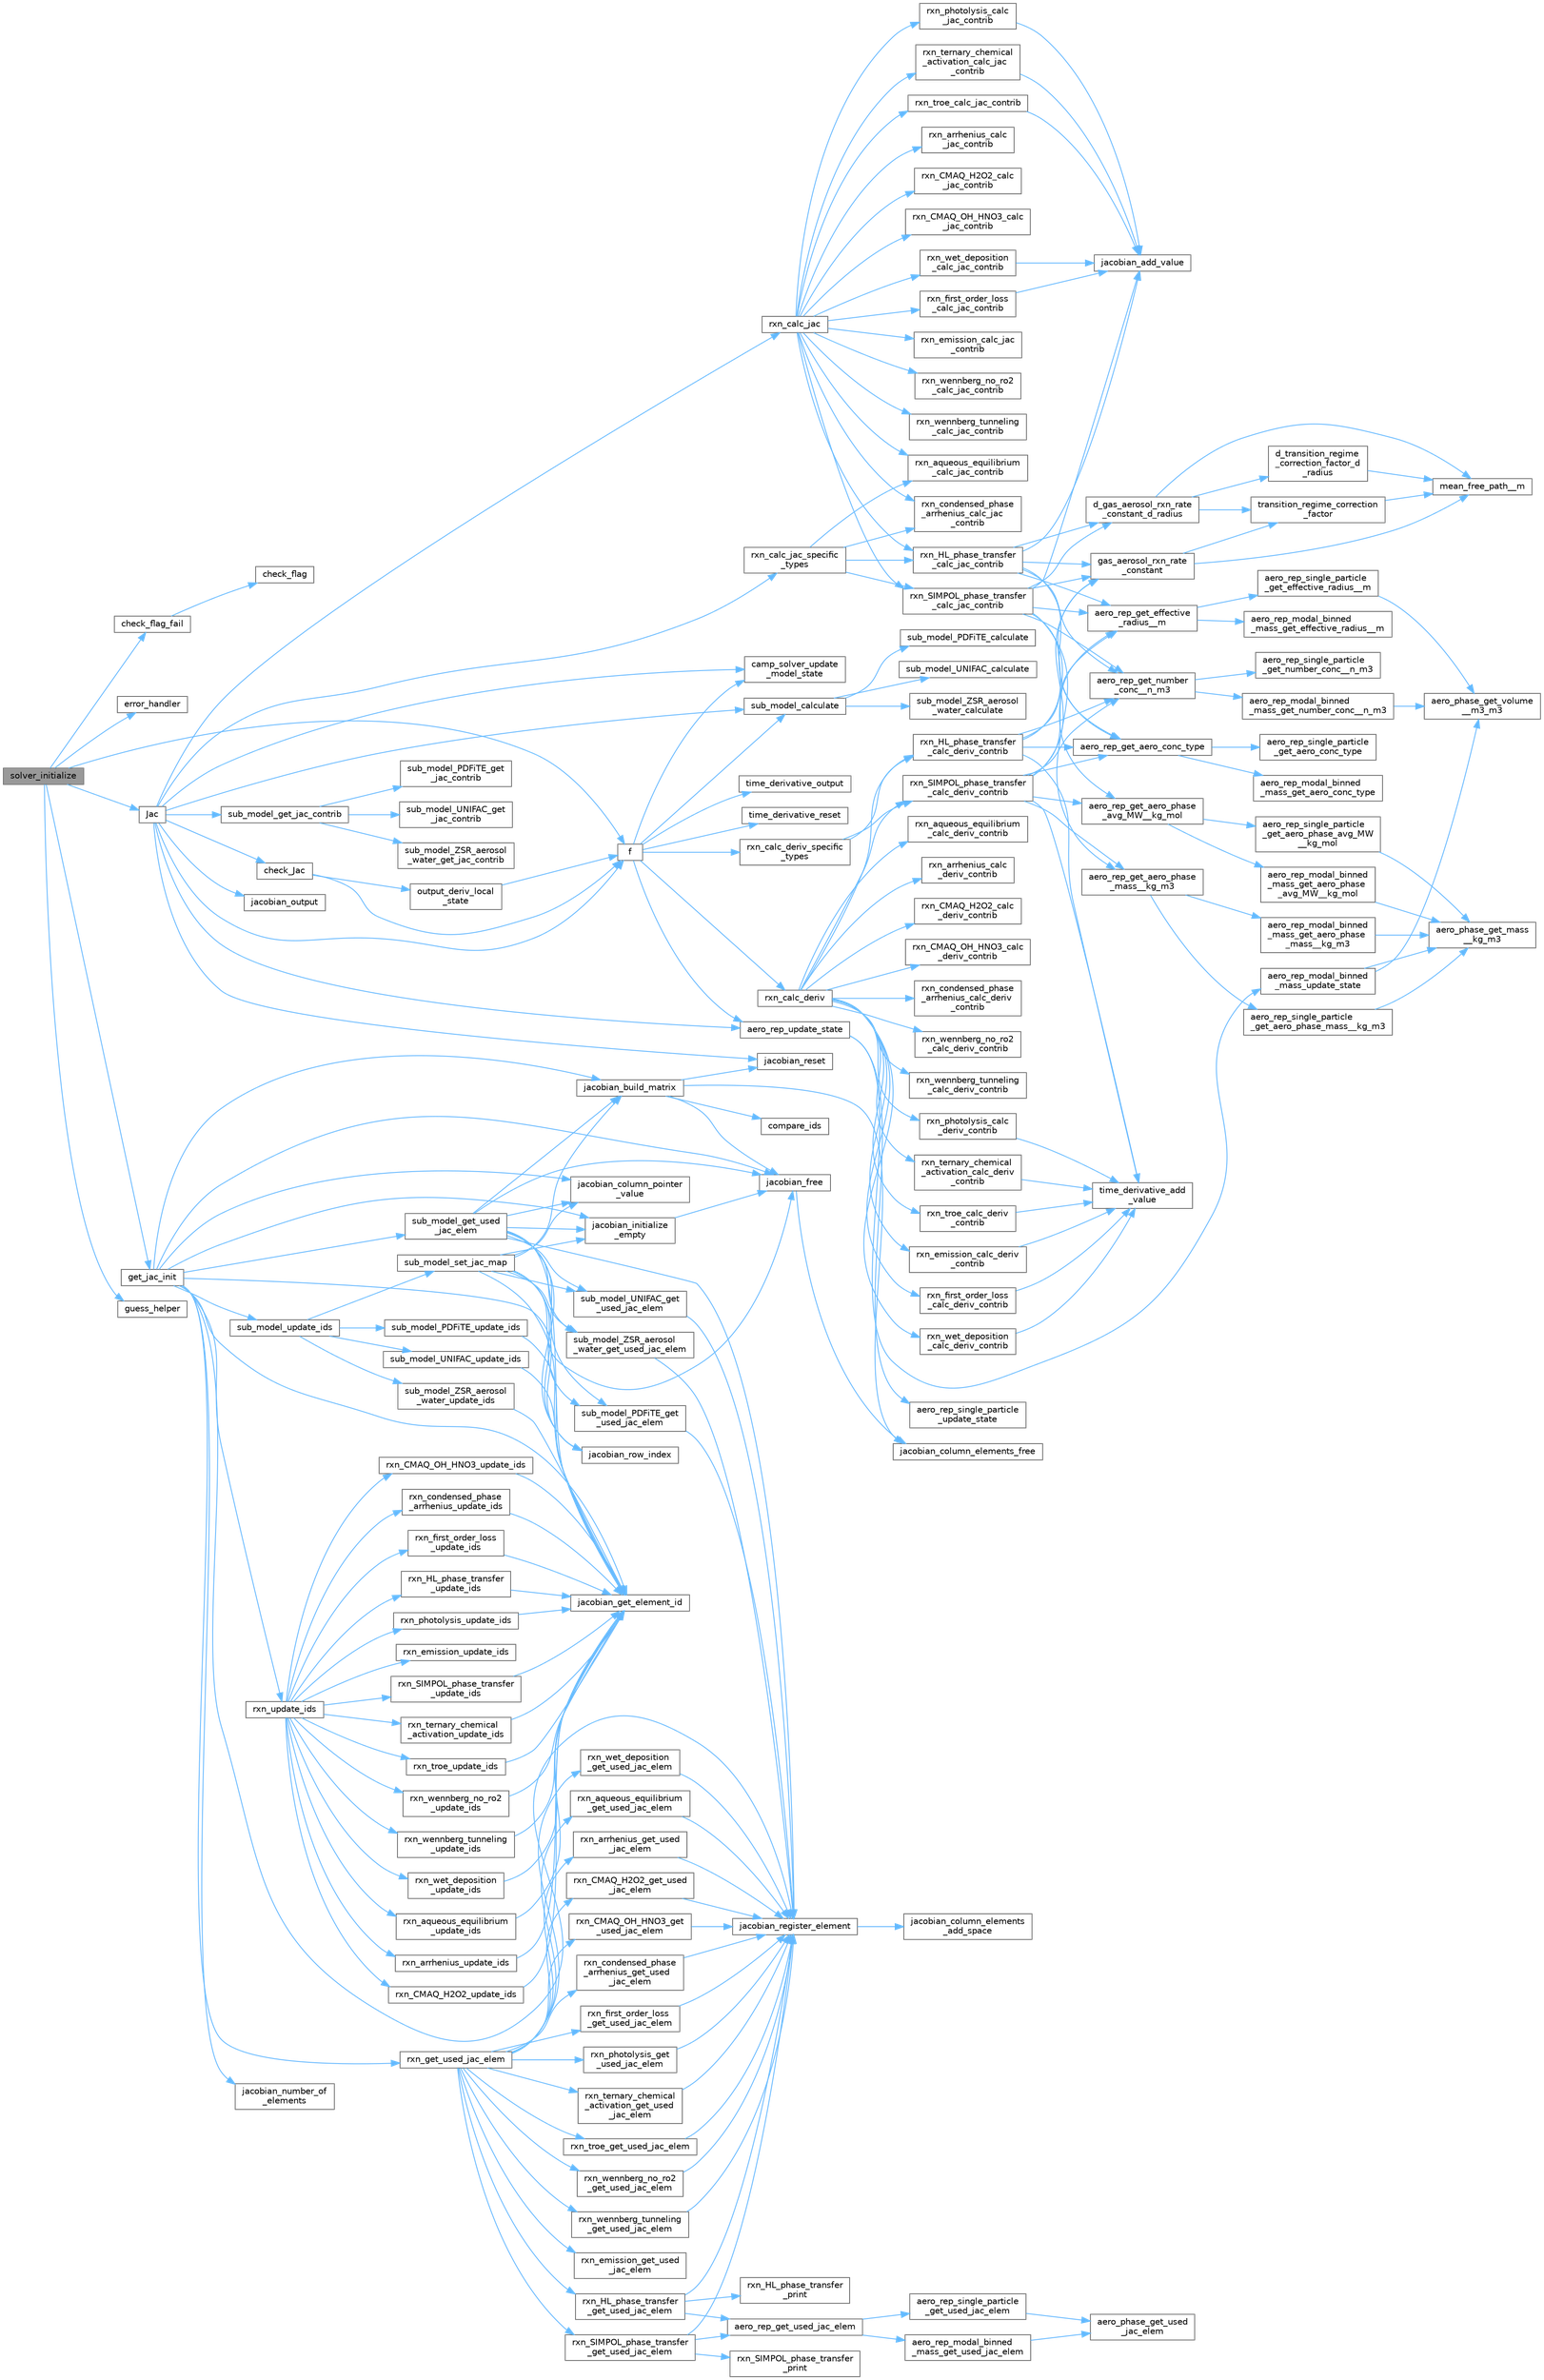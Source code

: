 digraph "solver_initialize"
{
 // LATEX_PDF_SIZE
  bgcolor="transparent";
  edge [fontname=Helvetica,fontsize=10,labelfontname=Helvetica,labelfontsize=10];
  node [fontname=Helvetica,fontsize=10,shape=box,height=0.2,width=0.4];
  rankdir="LR";
  Node1 [label="solver_initialize",height=0.2,width=0.4,color="gray40", fillcolor="grey60", style="filled", fontcolor="black",tooltip="Solver initialization."];
  Node1 -> Node2 [color="steelblue1",style="solid"];
  Node2 [label="check_flag_fail",height=0.2,width=0.4,color="grey40", fillcolor="white", style="filled",URL="$camp__solver_8c.html#a736da263e758eddff5578b8685edc459",tooltip="Check the return value of a SUNDIALS function and exit on failure."];
  Node2 -> Node3 [color="steelblue1",style="solid"];
  Node3 [label="check_flag",height=0.2,width=0.4,color="grey40", fillcolor="white", style="filled",URL="$camp__solver_8c.html#a08519bb4526ffd3db7f49b33ba7600aa",tooltip="Check the return value of a SUNDIALS function."];
  Node1 -> Node4 [color="steelblue1",style="solid"];
  Node4 [label="error_handler",height=0.2,width=0.4,color="grey40", fillcolor="white", style="filled",URL="$camp__solver_8c.html#ac1241091f152db7fd2aa734994c48b24",tooltip="Custom error handling function."];
  Node1 -> Node5 [color="steelblue1",style="solid"];
  Node5 [label="f",height=0.2,width=0.4,color="grey40", fillcolor="white", style="filled",URL="$camp__solver_8c.html#ac55302bc18db0d68d78f543aad6a16c4",tooltip="Compute the time derivative f(t,y)"];
  Node5 -> Node6 [color="steelblue1",style="solid"];
  Node6 [label="aero_rep_update_state",height=0.2,width=0.4,color="grey40", fillcolor="white", style="filled",URL="$aero__rep__solver_8c.html#a42041b486fc391bc9abeee5d1ad666b2",tooltip="Update the aerosol representations for a new state."];
  Node6 -> Node7 [color="steelblue1",style="solid"];
  Node7 [label="aero_rep_modal_binned\l_mass_update_state",height=0.2,width=0.4,color="grey40", fillcolor="white", style="filled",URL="$aero__rep__modal__binned__mass_8c.html#a567e448c1ea25085add6257c6b8930c6",tooltip="Update aerosol representation data for a new state."];
  Node7 -> Node8 [color="steelblue1",style="solid"];
  Node8 [label="aero_phase_get_mass\l__kg_m3",height=0.2,width=0.4,color="grey40", fillcolor="white", style="filled",URL="$aero__phase__solver_8c.html#a965e0b9fc79db694be201edd05377dd1",tooltip="Get the mass and average MW in an aerosol phase."];
  Node7 -> Node9 [color="steelblue1",style="solid"];
  Node9 [label="aero_phase_get_volume\l__m3_m3",height=0.2,width=0.4,color="grey40", fillcolor="white", style="filled",URL="$aero__phase__solver_8c.html#a6e493e863924f29d6bd06598fa657f08",tooltip="Get the volume of an aerosol phase."];
  Node6 -> Node10 [color="steelblue1",style="solid"];
  Node10 [label="aero_rep_single_particle\l_update_state",height=0.2,width=0.4,color="grey40", fillcolor="white", style="filled",URL="$aero__rep__single__particle_8c.html#afc5e4c6a81bf52bf0c8ee88037a4954d",tooltip="Update aerosol representation data for a new state."];
  Node5 -> Node11 [color="steelblue1",style="solid"];
  Node11 [label="camp_solver_update\l_model_state",height=0.2,width=0.4,color="grey40", fillcolor="white", style="filled",URL="$camp__solver_8c.html#a21373e1f8bad206f6437deeea571f51c",tooltip="Update the model state from the current solver state."];
  Node5 -> Node12 [color="steelblue1",style="solid"];
  Node12 [label="rxn_calc_deriv",height=0.2,width=0.4,color="grey40", fillcolor="white", style="filled",URL="$rxn__solver_8c.html#af014568140c63dfab9ea1c92b056e3b8",tooltip="Calculate the time derivative ."];
  Node12 -> Node13 [color="steelblue1",style="solid"];
  Node13 [label="rxn_aqueous_equilibrium\l_calc_deriv_contrib",height=0.2,width=0.4,color="grey40", fillcolor="white", style="filled",URL="$rxns_8h.html#a8e696264a0e9f8f72c2cb00b5605cbeb",tooltip=" "];
  Node12 -> Node14 [color="steelblue1",style="solid"];
  Node14 [label="rxn_arrhenius_calc\l_deriv_contrib",height=0.2,width=0.4,color="grey40", fillcolor="white", style="filled",URL="$rxns_8h.html#a760b30a313fd1608941b8ac584a128df",tooltip=" "];
  Node12 -> Node15 [color="steelblue1",style="solid"];
  Node15 [label="rxn_CMAQ_H2O2_calc\l_deriv_contrib",height=0.2,width=0.4,color="grey40", fillcolor="white", style="filled",URL="$rxns_8h.html#a3eb8ba0e04dfdffa6171688dd493d171",tooltip=" "];
  Node12 -> Node16 [color="steelblue1",style="solid"];
  Node16 [label="rxn_CMAQ_OH_HNO3_calc\l_deriv_contrib",height=0.2,width=0.4,color="grey40", fillcolor="white", style="filled",URL="$rxns_8h.html#a2a4e9aea8e3d4a8779ec943d9ccaaad8",tooltip=" "];
  Node12 -> Node17 [color="steelblue1",style="solid"];
  Node17 [label="rxn_condensed_phase\l_arrhenius_calc_deriv\l_contrib",height=0.2,width=0.4,color="grey40", fillcolor="white", style="filled",URL="$rxns_8h.html#a838b8326dbcfa12692ecf289685897a2",tooltip=" "];
  Node12 -> Node18 [color="steelblue1",style="solid"];
  Node18 [label="rxn_emission_calc_deriv\l_contrib",height=0.2,width=0.4,color="grey40", fillcolor="white", style="filled",URL="$rxn__emission_8c.html#a0fc4250b628dae19ab3c2081a283e2b8",tooltip="Calculate contributions to the time derivative  from this reaction."];
  Node18 -> Node19 [color="steelblue1",style="solid"];
  Node19 [label="time_derivative_add\l_value",height=0.2,width=0.4,color="grey40", fillcolor="white", style="filled",URL="$time__derivative_8c.html#af4c9ab5040b544a8ec4b63a1c75922e2",tooltip="Add a contribution to the time derivative."];
  Node12 -> Node20 [color="steelblue1",style="solid"];
  Node20 [label="rxn_first_order_loss\l_calc_deriv_contrib",height=0.2,width=0.4,color="grey40", fillcolor="white", style="filled",URL="$rxn__first__order__loss_8c.html#ac1d2c5d3bf68d6adcdc4183ba340175d",tooltip="Calculate contributions to the time derivative  from this reaction."];
  Node20 -> Node19 [color="steelblue1",style="solid"];
  Node12 -> Node21 [color="steelblue1",style="solid"];
  Node21 [label="rxn_HL_phase_transfer\l_calc_deriv_contrib",height=0.2,width=0.4,color="grey40", fillcolor="white", style="filled",URL="$rxn___h_l__phase__transfer_8c.html#aa82a07e921e3d22fda1d52073b16219d",tooltip="Calculate contributions to the time derivative  from this reaction."];
  Node21 -> Node22 [color="steelblue1",style="solid"];
  Node22 [label="aero_rep_get_aero_conc_type",height=0.2,width=0.4,color="grey40", fillcolor="white", style="filled",URL="$aero__rep__solver_8c.html#a00aee7bec2d9284a74c0eb26d346dc81",tooltip="Check whether aerosol concentrations are per-particle or total for each phase."];
  Node22 -> Node23 [color="steelblue1",style="solid"];
  Node23 [label="aero_rep_modal_binned\l_mass_get_aero_conc_type",height=0.2,width=0.4,color="grey40", fillcolor="white", style="filled",URL="$aero__rep__modal__binned__mass_8c.html#a5806fae1fe7d70369bfb7a0d9c54d12f",tooltip="Get the type of aerosol concentration used."];
  Node22 -> Node24 [color="steelblue1",style="solid"];
  Node24 [label="aero_rep_single_particle\l_get_aero_conc_type",height=0.2,width=0.4,color="grey40", fillcolor="white", style="filled",URL="$aero__rep__single__particle_8c.html#a59114de73dd305d5825a8547155b8946",tooltip="Get the type of aerosol concentration used."];
  Node21 -> Node25 [color="steelblue1",style="solid"];
  Node25 [label="aero_rep_get_effective\l_radius__m",height=0.2,width=0.4,color="grey40", fillcolor="white", style="filled",URL="$aero__rep__solver_8c.html#aab8fc9de2c9bfe5d012e80322a5b653b",tooltip="Get the effective particle radius,  (m)"];
  Node25 -> Node26 [color="steelblue1",style="solid"];
  Node26 [label="aero_rep_modal_binned\l_mass_get_effective_radius__m",height=0.2,width=0.4,color="grey40", fillcolor="white", style="filled",URL="$aero__rep__modal__binned__mass_8c.html#a8d5bf734337581d90c2280ab858ccf96",tooltip="Get the effective particle radius  (m)"];
  Node25 -> Node27 [color="steelblue1",style="solid"];
  Node27 [label="aero_rep_single_particle\l_get_effective_radius__m",height=0.2,width=0.4,color="grey40", fillcolor="white", style="filled",URL="$aero__rep__single__particle_8c.html#a48b11d345d89071d34e67b5063b1b891",tooltip="Get the effective particle radius  (m)"];
  Node27 -> Node9 [color="steelblue1",style="solid"];
  Node21 -> Node28 [color="steelblue1",style="solid"];
  Node28 [label="aero_rep_get_number\l_conc__n_m3",height=0.2,width=0.4,color="grey40", fillcolor="white", style="filled",URL="$aero__rep__solver_8c.html#aa56870eb4fe20532461b1634d7688210",tooltip="Get the particle number concentration  ( )"];
  Node28 -> Node29 [color="steelblue1",style="solid"];
  Node29 [label="aero_rep_modal_binned\l_mass_get_number_conc__n_m3",height=0.2,width=0.4,color="grey40", fillcolor="white", style="filled",URL="$aero__rep__modal__binned__mass_8c.html#a2e585253c19aa48dec8c55b963999e9d",tooltip="Get the particle number concentration  ( )"];
  Node29 -> Node9 [color="steelblue1",style="solid"];
  Node28 -> Node30 [color="steelblue1",style="solid"];
  Node30 [label="aero_rep_single_particle\l_get_number_conc__n_m3",height=0.2,width=0.4,color="grey40", fillcolor="white", style="filled",URL="$aero__rep__single__particle_8c.html#afa7d35b774d0ab4d7cad7fb30d75e897",tooltip="Get the particle number concentration  ( )"];
  Node21 -> Node31 [color="steelblue1",style="solid"];
  Node31 [label="gas_aerosol_rxn_rate\l_constant",height=0.2,width=0.4,color="grey40", fillcolor="white", style="filled",URL="$util_8h.html#ada92558814324f22e19743fbf25ceb0f",tooltip=" "];
  Node31 -> Node32 [color="steelblue1",style="solid"];
  Node32 [label="mean_free_path__m",height=0.2,width=0.4,color="grey40", fillcolor="white", style="filled",URL="$util_8h.html#ae1c969544a10c17746622cf73186835c",tooltip=" "];
  Node31 -> Node33 [color="steelblue1",style="solid"];
  Node33 [label="transition_regime_correction\l_factor",height=0.2,width=0.4,color="grey40", fillcolor="white", style="filled",URL="$util_8h.html#a0ade6cf865e738fbd0629ca08500679d",tooltip=" "];
  Node33 -> Node32 [color="steelblue1",style="solid"];
  Node21 -> Node19 [color="steelblue1",style="solid"];
  Node12 -> Node34 [color="steelblue1",style="solid"];
  Node34 [label="rxn_photolysis_calc\l_deriv_contrib",height=0.2,width=0.4,color="grey40", fillcolor="white", style="filled",URL="$rxn__photolysis_8c.html#a821ebabf2abba0aa6b465747178f33d6",tooltip="Calculate contributions to the time derivative  from this reaction."];
  Node34 -> Node19 [color="steelblue1",style="solid"];
  Node12 -> Node35 [color="steelblue1",style="solid"];
  Node35 [label="rxn_SIMPOL_phase_transfer\l_calc_deriv_contrib",height=0.2,width=0.4,color="grey40", fillcolor="white", style="filled",URL="$rxn___s_i_m_p_o_l__phase__transfer_8c.html#a8387f10a0a5aa0b38cc545859542f3c4",tooltip="Calculate contributions to the time derivative  from this reaction."];
  Node35 -> Node22 [color="steelblue1",style="solid"];
  Node35 -> Node36 [color="steelblue1",style="solid"];
  Node36 [label="aero_rep_get_aero_phase\l_avg_MW__kg_mol",height=0.2,width=0.4,color="grey40", fillcolor="white", style="filled",URL="$aero__rep__solver_8c.html#a513044e29b338d17d02b5bc472a8046f",tooltip="Get the average molecular weight of an aerosol phase in this representation  ( )"];
  Node36 -> Node37 [color="steelblue1",style="solid"];
  Node37 [label="aero_rep_modal_binned\l_mass_get_aero_phase\l_avg_MW__kg_mol",height=0.2,width=0.4,color="grey40", fillcolor="white", style="filled",URL="$aero__rep__modal__binned__mass_8c.html#a2c1fd8badaa6ebffd2b45ab5314c1279",tooltip="Get the average molecular weight in an aerosol phase  ( )"];
  Node37 -> Node8 [color="steelblue1",style="solid"];
  Node36 -> Node38 [color="steelblue1",style="solid"];
  Node38 [label="aero_rep_single_particle\l_get_aero_phase_avg_MW\l__kg_mol",height=0.2,width=0.4,color="grey40", fillcolor="white", style="filled",URL="$aero__rep__single__particle_8c.html#a203b6931fd5a504b7cc1750eb582b60c",tooltip="Get the average molecular weight in an aerosol phase  ( )"];
  Node38 -> Node8 [color="steelblue1",style="solid"];
  Node35 -> Node39 [color="steelblue1",style="solid"];
  Node39 [label="aero_rep_get_aero_phase\l_mass__kg_m3",height=0.2,width=0.4,color="grey40", fillcolor="white", style="filled",URL="$aero__rep__solver_8c.html#a0d5fc5c14f5fc182d80811b27c644e86",tooltip="Get the total mass of an aerosol phase in this representation  ( )"];
  Node39 -> Node40 [color="steelblue1",style="solid"];
  Node40 [label="aero_rep_modal_binned\l_mass_get_aero_phase\l_mass__kg_m3",height=0.2,width=0.4,color="grey40", fillcolor="white", style="filled",URL="$aero__rep__modal__binned__mass_8c.html#aa84e95ce69656ab640edfdb32cc71d4c",tooltip="Get the total mass in an aerosol phase  ( )"];
  Node40 -> Node8 [color="steelblue1",style="solid"];
  Node39 -> Node41 [color="steelblue1",style="solid"];
  Node41 [label="aero_rep_single_particle\l_get_aero_phase_mass__kg_m3",height=0.2,width=0.4,color="grey40", fillcolor="white", style="filled",URL="$aero__rep__single__particle_8c.html#ad49c89b34b57e5b644d6506ead9dea34",tooltip="Get the total mass in an aerosol phase  ( )"];
  Node41 -> Node8 [color="steelblue1",style="solid"];
  Node35 -> Node25 [color="steelblue1",style="solid"];
  Node35 -> Node28 [color="steelblue1",style="solid"];
  Node35 -> Node31 [color="steelblue1",style="solid"];
  Node35 -> Node19 [color="steelblue1",style="solid"];
  Node12 -> Node42 [color="steelblue1",style="solid"];
  Node42 [label="rxn_ternary_chemical\l_activation_calc_deriv\l_contrib",height=0.2,width=0.4,color="grey40", fillcolor="white", style="filled",URL="$rxn__ternary__chemical__activation_8c.html#aab9c65ccd4b8614889c1462e2500e6b9",tooltip="Calculate contributions to the time derivative  from this reaction."];
  Node42 -> Node19 [color="steelblue1",style="solid"];
  Node12 -> Node43 [color="steelblue1",style="solid"];
  Node43 [label="rxn_troe_calc_deriv\l_contrib",height=0.2,width=0.4,color="grey40", fillcolor="white", style="filled",URL="$rxn__troe_8c.html#ae2174a745239e629f1c5480a52c3f6f2",tooltip="Calculate contributions to the time derivative  from this reaction."];
  Node43 -> Node19 [color="steelblue1",style="solid"];
  Node12 -> Node44 [color="steelblue1",style="solid"];
  Node44 [label="rxn_wennberg_no_ro2\l_calc_deriv_contrib",height=0.2,width=0.4,color="grey40", fillcolor="white", style="filled",URL="$rxns_8h.html#affb30a43f6e32c34d3c4fba241d57b3e",tooltip=" "];
  Node12 -> Node45 [color="steelblue1",style="solid"];
  Node45 [label="rxn_wennberg_tunneling\l_calc_deriv_contrib",height=0.2,width=0.4,color="grey40", fillcolor="white", style="filled",URL="$rxns_8h.html#aaf3a4bd00b50344e978728d2bf6af6d0",tooltip=" "];
  Node12 -> Node46 [color="steelblue1",style="solid"];
  Node46 [label="rxn_wet_deposition\l_calc_deriv_contrib",height=0.2,width=0.4,color="grey40", fillcolor="white", style="filled",URL="$rxn__wet__deposition_8c.html#a6aec5e3d4cbb3a9e0d993a1780c42ecd",tooltip="Calculate contributions to the time derivative  from this reaction."];
  Node46 -> Node19 [color="steelblue1",style="solid"];
  Node5 -> Node47 [color="steelblue1",style="solid"];
  Node47 [label="rxn_calc_deriv_specific\l_types",height=0.2,width=0.4,color="grey40", fillcolor="white", style="filled",URL="$rxn__solver_8c.html#a066fddd15835cba3a8b519fb734bd552",tooltip="Calculate the time derivative  for only some specific types."];
  Node47 -> Node21 [color="steelblue1",style="solid"];
  Node47 -> Node35 [color="steelblue1",style="solid"];
  Node5 -> Node48 [color="steelblue1",style="solid"];
  Node48 [label="sub_model_calculate",height=0.2,width=0.4,color="grey40", fillcolor="white", style="filled",URL="$sub__model__solver_8c.html#a7f9027610b25bafcc5b6c5af1344dd65",tooltip="Perform the sub model calculations for the current model state."];
  Node48 -> Node49 [color="steelblue1",style="solid"];
  Node49 [label="sub_model_PDFiTE_calculate",height=0.2,width=0.4,color="grey40", fillcolor="white", style="filled",URL="$sub__model___p_d_fi_t_e_8c.html#a2f46f791a4a74c77e283b5afb91911aa",tooltip="Perform the sub-model calculations for the current model state."];
  Node48 -> Node50 [color="steelblue1",style="solid"];
  Node50 [label="sub_model_UNIFAC_calculate",height=0.2,width=0.4,color="grey40", fillcolor="white", style="filled",URL="$sub__model___u_n_i_f_a_c_8c.html#a91d55564c556bf61d6bf0ccac7b43e4b",tooltip="Perform the sub-model calculations for the current model state."];
  Node48 -> Node51 [color="steelblue1",style="solid"];
  Node51 [label="sub_model_ZSR_aerosol\l_water_calculate",height=0.2,width=0.4,color="grey40", fillcolor="white", style="filled",URL="$sub__model___z_s_r__aerosol__water_8c.html#a6639a32646d84e02917b64167f36ea89",tooltip="Do pre-derivative calculations."];
  Node5 -> Node52 [color="steelblue1",style="solid"];
  Node52 [label="time_derivative_output",height=0.2,width=0.4,color="grey40", fillcolor="white", style="filled",URL="$time__derivative_8c.html#ae2c31a72134750c12f2f5d8e32c3a99d",tooltip="Output the current derivative array."];
  Node5 -> Node53 [color="steelblue1",style="solid"];
  Node53 [label="time_derivative_reset",height=0.2,width=0.4,color="grey40", fillcolor="white", style="filled",URL="$time__derivative_8c.html#a72dd19ea5bc2be11ace50e82bbd7857f",tooltip="Reset the derivative."];
  Node1 -> Node54 [color="steelblue1",style="solid"];
  Node54 [label="get_jac_init",height=0.2,width=0.4,color="grey40", fillcolor="white", style="filled",URL="$camp__solver_8c.html#a5b485fa25356197023889f3795888e98",tooltip="Try to improve guesses of y sent to the linear solver."];
  Node54 -> Node55 [color="steelblue1",style="solid"];
  Node55 [label="jacobian_build_matrix",height=0.2,width=0.4,color="grey40", fillcolor="white", style="filled",URL="$_jacobian_8c.html#a2e954524b21f4e097996b2dc0d3cf999",tooltip="Builds the sparse matrix with the registered elements."];
  Node55 -> Node56 [color="steelblue1",style="solid"];
  Node56 [label="compare_ids",height=0.2,width=0.4,color="grey40", fillcolor="white", style="filled",URL="$_jacobian_8c.html#a87200e2cb129a2b8d8436848760f63d5",tooltip=" "];
  Node55 -> Node57 [color="steelblue1",style="solid"];
  Node57 [label="jacobian_column_elements_free",height=0.2,width=0.4,color="grey40", fillcolor="white", style="filled",URL="$_jacobian_8c.html#a7bc2fe67ae132c04bf45e69934e6be1f",tooltip="Free memory associated with a JacobianColumnElements."];
  Node55 -> Node58 [color="steelblue1",style="solid"];
  Node58 [label="jacobian_free",height=0.2,width=0.4,color="grey40", fillcolor="white", style="filled",URL="$_jacobian_8c.html#a0c0108de18ada97dc46782f7223ceef8",tooltip="Free memory associated with a Jacobian."];
  Node58 -> Node57 [color="steelblue1",style="solid"];
  Node55 -> Node59 [color="steelblue1",style="solid"];
  Node59 [label="jacobian_reset",height=0.2,width=0.4,color="grey40", fillcolor="white", style="filled",URL="$_jacobian_8c.html#a9b50b1fb83f669391bf76726b9c81ead",tooltip="Reset the Jacobian."];
  Node54 -> Node60 [color="steelblue1",style="solid"];
  Node60 [label="jacobian_column_pointer\l_value",height=0.2,width=0.4,color="grey40", fillcolor="white", style="filled",URL="$_jacobian_8c.html#a0a9b073f122e923fe6bad96d0611a4ac",tooltip="Returns the value of a column pointer."];
  Node54 -> Node58 [color="steelblue1",style="solid"];
  Node54 -> Node61 [color="steelblue1",style="solid"];
  Node61 [label="jacobian_get_element_id",height=0.2,width=0.4,color="grey40", fillcolor="white", style="filled",URL="$_jacobian_8c.html#a7b43d5884ec62826389d6d739b7f25eb",tooltip="Get an element id in the Jacobian data arrays."];
  Node54 -> Node62 [color="steelblue1",style="solid"];
  Node62 [label="jacobian_initialize\l_empty",height=0.2,width=0.4,color="grey40", fillcolor="white", style="filled",URL="$_jacobian_8c.html#a3ea16d25b8523ab15b3f505fe00e2ed2",tooltip="Initialize the Jacobian."];
  Node62 -> Node58 [color="steelblue1",style="solid"];
  Node54 -> Node63 [color="steelblue1",style="solid"];
  Node63 [label="jacobian_number_of\l_elements",height=0.2,width=0.4,color="grey40", fillcolor="white", style="filled",URL="$_jacobian_8c.html#a797c57a02151acb880fba00b8afc57a3",tooltip="Returns the number of elements in the Jacobian."];
  Node54 -> Node64 [color="steelblue1",style="solid"];
  Node64 [label="jacobian_register_element",height=0.2,width=0.4,color="grey40", fillcolor="white", style="filled",URL="$_jacobian_8c.html#aac51ac6b1cf239a84899308dab229441",tooltip="Adds an element to the sparse matrix."];
  Node64 -> Node65 [color="steelblue1",style="solid"];
  Node65 [label="jacobian_column_elements\l_add_space",height=0.2,width=0.4,color="grey40", fillcolor="white", style="filled",URL="$_jacobian_8c.html#ad9cda15d66705739c9d7bdf63c4636a3",tooltip=" "];
  Node54 -> Node66 [color="steelblue1",style="solid"];
  Node66 [label="jacobian_row_index",height=0.2,width=0.4,color="grey40", fillcolor="white", style="filled",URL="$_jacobian_8c.html#ae72fb841b0dd527b9e463e7ce208d856",tooltip="Returns the row for a given Jacobian element."];
  Node54 -> Node67 [color="steelblue1",style="solid"];
  Node67 [label="rxn_get_used_jac_elem",height=0.2,width=0.4,color="grey40", fillcolor="white", style="filled",URL="$rxn__solver_8c.html#a6816597d1e59964f558cfc82b004549e",tooltip="Get the Jacobian elements used by a particular reaction."];
  Node67 -> Node68 [color="steelblue1",style="solid"];
  Node68 [label="rxn_aqueous_equilibrium\l_get_used_jac_elem",height=0.2,width=0.4,color="grey40", fillcolor="white", style="filled",URL="$rxn__aqueous__equilibrium_8c.html#aba2b7971289b789830bb3986d8c26143",tooltip="Flag Jacobian elements used by this reaction."];
  Node68 -> Node64 [color="steelblue1",style="solid"];
  Node67 -> Node69 [color="steelblue1",style="solid"];
  Node69 [label="rxn_arrhenius_get_used\l_jac_elem",height=0.2,width=0.4,color="grey40", fillcolor="white", style="filled",URL="$rxn__arrhenius_8c.html#a7f830056ddb14553c6c27e13895a27a1",tooltip="Flag Jacobian elements used by this reaction."];
  Node69 -> Node64 [color="steelblue1",style="solid"];
  Node67 -> Node70 [color="steelblue1",style="solid"];
  Node70 [label="rxn_CMAQ_H2O2_get_used\l_jac_elem",height=0.2,width=0.4,color="grey40", fillcolor="white", style="filled",URL="$rxn___c_m_a_q___h2_o2_8c.html#aaf19aa3c701ef961a31fa085f3a95b68",tooltip="Flag Jacobian elements used by this reaction."];
  Node70 -> Node64 [color="steelblue1",style="solid"];
  Node67 -> Node71 [color="steelblue1",style="solid"];
  Node71 [label="rxn_CMAQ_OH_HNO3_get\l_used_jac_elem",height=0.2,width=0.4,color="grey40", fillcolor="white", style="filled",URL="$rxn___c_m_a_q___o_h___h_n_o3_8c.html#ab0f2f55a3403589173d1d9dae525adb6",tooltip="Flag Jacobian elements used by this reaction."];
  Node71 -> Node64 [color="steelblue1",style="solid"];
  Node67 -> Node72 [color="steelblue1",style="solid"];
  Node72 [label="rxn_condensed_phase\l_arrhenius_get_used\l_jac_elem",height=0.2,width=0.4,color="grey40", fillcolor="white", style="filled",URL="$rxn__condensed__phase__arrhenius_8c.html#a5160c5060999537531f810c0651dd641",tooltip="Flag Jacobian elements used by this reaction."];
  Node72 -> Node64 [color="steelblue1",style="solid"];
  Node67 -> Node73 [color="steelblue1",style="solid"];
  Node73 [label="rxn_emission_get_used\l_jac_elem",height=0.2,width=0.4,color="grey40", fillcolor="white", style="filled",URL="$rxn__emission_8c.html#a0ef69ae99efa726d72f8502eb7d18406",tooltip="Flag Jacobian elements used by this reaction."];
  Node67 -> Node74 [color="steelblue1",style="solid"];
  Node74 [label="rxn_first_order_loss\l_get_used_jac_elem",height=0.2,width=0.4,color="grey40", fillcolor="white", style="filled",URL="$rxn__first__order__loss_8c.html#a73e9594a2ad684000b2cbef37ab6f195",tooltip="Flag Jacobian elements used by this reaction."];
  Node74 -> Node64 [color="steelblue1",style="solid"];
  Node67 -> Node75 [color="steelblue1",style="solid"];
  Node75 [label="rxn_HL_phase_transfer\l_get_used_jac_elem",height=0.2,width=0.4,color="grey40", fillcolor="white", style="filled",URL="$rxn___h_l__phase__transfer_8c.html#a6397153ebdffc297c0c43cb7dfb0e9ba",tooltip="Flag Jacobian elements used by this reaction."];
  Node75 -> Node76 [color="steelblue1",style="solid"];
  Node76 [label="aero_rep_get_used_jac_elem",height=0.2,width=0.4,color="grey40", fillcolor="white", style="filled",URL="$aero__rep__solver_8c.html#a020684f657e2d323f672bd5500ceae22",tooltip="Flag Jacobian elements used to calculated mass, volume, etc."];
  Node76 -> Node77 [color="steelblue1",style="solid"];
  Node77 [label="aero_rep_modal_binned\l_mass_get_used_jac_elem",height=0.2,width=0.4,color="grey40", fillcolor="white", style="filled",URL="$aero__rep__modal__binned__mass_8c.html#ac5a65892343b17ff334e280f4d6ae5f9",tooltip="Flag Jacobian elements used in calcualtions of mass and volume."];
  Node77 -> Node78 [color="steelblue1",style="solid"];
  Node78 [label="aero_phase_get_used\l_jac_elem",height=0.2,width=0.4,color="grey40", fillcolor="white", style="filled",URL="$aero__phase__solver_8c.html#a6e5ea770a313a6eebea53e86540dd510",tooltip="Flag Jacobian elements used in calculations of mass and volume."];
  Node76 -> Node79 [color="steelblue1",style="solid"];
  Node79 [label="aero_rep_single_particle\l_get_used_jac_elem",height=0.2,width=0.4,color="grey40", fillcolor="white", style="filled",URL="$aero__rep__single__particle_8c.html#a076423c54855479ccee0af37f2d9840a",tooltip="Flag Jacobian elements used in calcualtions of mass and volume."];
  Node79 -> Node78 [color="steelblue1",style="solid"];
  Node75 -> Node64 [color="steelblue1",style="solid"];
  Node75 -> Node80 [color="steelblue1",style="solid"];
  Node80 [label="rxn_HL_phase_transfer\l_print",height=0.2,width=0.4,color="grey40", fillcolor="white", style="filled",URL="$rxn___h_l__phase__transfer_8c.html#a23271841c897d7d4047b73e4fbc0e748",tooltip="Print the Phase Transfer reaction parameters."];
  Node67 -> Node81 [color="steelblue1",style="solid"];
  Node81 [label="rxn_photolysis_get\l_used_jac_elem",height=0.2,width=0.4,color="grey40", fillcolor="white", style="filled",URL="$rxn__photolysis_8c.html#ab3c375e49f672106491c96e4b4455745",tooltip="Flag Jacobian elements used by this reaction."];
  Node81 -> Node64 [color="steelblue1",style="solid"];
  Node67 -> Node82 [color="steelblue1",style="solid"];
  Node82 [label="rxn_SIMPOL_phase_transfer\l_get_used_jac_elem",height=0.2,width=0.4,color="grey40", fillcolor="white", style="filled",URL="$rxn___s_i_m_p_o_l__phase__transfer_8c.html#a1658944a83529b7d5e854920f235ed3b",tooltip="Flag Jacobian elements used by this reaction."];
  Node82 -> Node76 [color="steelblue1",style="solid"];
  Node82 -> Node64 [color="steelblue1",style="solid"];
  Node82 -> Node83 [color="steelblue1",style="solid"];
  Node83 [label="rxn_SIMPOL_phase_transfer\l_print",height=0.2,width=0.4,color="grey40", fillcolor="white", style="filled",URL="$rxn___s_i_m_p_o_l__phase__transfer_8c.html#a63043b44a2874c8fb87ab85a2497d0c2",tooltip="Print the Phase Transfer reaction parameters."];
  Node67 -> Node84 [color="steelblue1",style="solid"];
  Node84 [label="rxn_ternary_chemical\l_activation_get_used\l_jac_elem",height=0.2,width=0.4,color="grey40", fillcolor="white", style="filled",URL="$rxn__ternary__chemical__activation_8c.html#a75c51d913c5d68b833f8fe7f0c078870",tooltip="Flag Jacobian elements used by this reaction."];
  Node84 -> Node64 [color="steelblue1",style="solid"];
  Node67 -> Node85 [color="steelblue1",style="solid"];
  Node85 [label="rxn_troe_get_used_jac_elem",height=0.2,width=0.4,color="grey40", fillcolor="white", style="filled",URL="$rxn__troe_8c.html#a8d762626ae8950f250d052a06e996db3",tooltip="Flag Jacobian elements used by this reaction."];
  Node85 -> Node64 [color="steelblue1",style="solid"];
  Node67 -> Node86 [color="steelblue1",style="solid"];
  Node86 [label="rxn_wennberg_no_ro2\l_get_used_jac_elem",height=0.2,width=0.4,color="grey40", fillcolor="white", style="filled",URL="$rxn__wennberg__no__ro2_8c.html#aa0313faf4bb8c560811072042700aafa",tooltip="Flag Jacobian elements used by this reaction."];
  Node86 -> Node64 [color="steelblue1",style="solid"];
  Node67 -> Node87 [color="steelblue1",style="solid"];
  Node87 [label="rxn_wennberg_tunneling\l_get_used_jac_elem",height=0.2,width=0.4,color="grey40", fillcolor="white", style="filled",URL="$rxn__wennberg__tunneling_8c.html#aee637cf278edc46b8d6835d5ba00947e",tooltip="Flag Jacobian elements used by this reaction."];
  Node87 -> Node64 [color="steelblue1",style="solid"];
  Node67 -> Node88 [color="steelblue1",style="solid"];
  Node88 [label="rxn_wet_deposition\l_get_used_jac_elem",height=0.2,width=0.4,color="grey40", fillcolor="white", style="filled",URL="$rxn__wet__deposition_8c.html#a083ddf02453025334ced6c65d78d60e1",tooltip="Flag Jacobian elements used by this reaction."];
  Node88 -> Node64 [color="steelblue1",style="solid"];
  Node54 -> Node89 [color="steelblue1",style="solid"];
  Node89 [label="rxn_update_ids",height=0.2,width=0.4,color="grey40", fillcolor="white", style="filled",URL="$rxn__solver_8c.html#a04e1414725ffbbb0b16fca416d826c1d",tooltip="Update the time derivative and Jacobian array ids."];
  Node89 -> Node90 [color="steelblue1",style="solid"];
  Node90 [label="rxn_aqueous_equilibrium\l_update_ids",height=0.2,width=0.4,color="grey40", fillcolor="white", style="filled",URL="$rxn__aqueous__equilibrium_8c.html#af61bf85579cdea2f2c8ee0ea4fd8a96d",tooltip="Update the time derivative and Jacbobian array indices."];
  Node90 -> Node61 [color="steelblue1",style="solid"];
  Node89 -> Node91 [color="steelblue1",style="solid"];
  Node91 [label="rxn_arrhenius_update_ids",height=0.2,width=0.4,color="grey40", fillcolor="white", style="filled",URL="$rxn__arrhenius_8c.html#a7fe41e1fef6917179eadba8adc9d1bae",tooltip="Update the time derivative and Jacbobian array indices."];
  Node91 -> Node61 [color="steelblue1",style="solid"];
  Node89 -> Node92 [color="steelblue1",style="solid"];
  Node92 [label="rxn_CMAQ_H2O2_update_ids",height=0.2,width=0.4,color="grey40", fillcolor="white", style="filled",URL="$rxn___c_m_a_q___h2_o2_8c.html#a0126b0de107f5aac11387864f2523387",tooltip="Update the time derivative and Jacbobian array indices."];
  Node92 -> Node61 [color="steelblue1",style="solid"];
  Node89 -> Node93 [color="steelblue1",style="solid"];
  Node93 [label="rxn_CMAQ_OH_HNO3_update_ids",height=0.2,width=0.4,color="grey40", fillcolor="white", style="filled",URL="$rxn___c_m_a_q___o_h___h_n_o3_8c.html#ae50a551894469a76ff44e469f5d116d8",tooltip="Update the time derivative and Jacbobian array indices."];
  Node93 -> Node61 [color="steelblue1",style="solid"];
  Node89 -> Node94 [color="steelblue1",style="solid"];
  Node94 [label="rxn_condensed_phase\l_arrhenius_update_ids",height=0.2,width=0.4,color="grey40", fillcolor="white", style="filled",URL="$rxn__condensed__phase__arrhenius_8c.html#ab83f8527d3603f1aab12d721d33eb214",tooltip="Update the time derivative and Jacbobian array indices."];
  Node94 -> Node61 [color="steelblue1",style="solid"];
  Node89 -> Node95 [color="steelblue1",style="solid"];
  Node95 [label="rxn_emission_update_ids",height=0.2,width=0.4,color="grey40", fillcolor="white", style="filled",URL="$rxn__emission_8c.html#a1409402244e73476c40d3027defb9b21",tooltip="Update the time derivative and Jacbobian array indices."];
  Node89 -> Node96 [color="steelblue1",style="solid"];
  Node96 [label="rxn_first_order_loss\l_update_ids",height=0.2,width=0.4,color="grey40", fillcolor="white", style="filled",URL="$rxn__first__order__loss_8c.html#ae3eced0147f7ef45e55762930c86bf56",tooltip="Update the time derivative and Jacbobian array indices."];
  Node96 -> Node61 [color="steelblue1",style="solid"];
  Node89 -> Node97 [color="steelblue1",style="solid"];
  Node97 [label="rxn_HL_phase_transfer\l_update_ids",height=0.2,width=0.4,color="grey40", fillcolor="white", style="filled",URL="$rxn___h_l__phase__transfer_8c.html#a87cbf996d29d4ab5cf38c3cc0cea6427",tooltip="Update the time derivative and Jacbobian array indices."];
  Node97 -> Node61 [color="steelblue1",style="solid"];
  Node89 -> Node98 [color="steelblue1",style="solid"];
  Node98 [label="rxn_photolysis_update_ids",height=0.2,width=0.4,color="grey40", fillcolor="white", style="filled",URL="$rxn__photolysis_8c.html#af81c275e7f6f9ebe2a244235d0f6fd77",tooltip="Update the time derivative and Jacbobian array indices."];
  Node98 -> Node61 [color="steelblue1",style="solid"];
  Node89 -> Node99 [color="steelblue1",style="solid"];
  Node99 [label="rxn_SIMPOL_phase_transfer\l_update_ids",height=0.2,width=0.4,color="grey40", fillcolor="white", style="filled",URL="$rxn___s_i_m_p_o_l__phase__transfer_8c.html#abe640b69520d723afc79fdac91714f06",tooltip="Update the time derivative and Jacbobian array indices."];
  Node99 -> Node61 [color="steelblue1",style="solid"];
  Node89 -> Node100 [color="steelblue1",style="solid"];
  Node100 [label="rxn_ternary_chemical\l_activation_update_ids",height=0.2,width=0.4,color="grey40", fillcolor="white", style="filled",URL="$rxn__ternary__chemical__activation_8c.html#a8f0167f1dcf9c3621f4f211b674b4698",tooltip="Update the time derivative and Jacbobian array indices."];
  Node100 -> Node61 [color="steelblue1",style="solid"];
  Node89 -> Node101 [color="steelblue1",style="solid"];
  Node101 [label="rxn_troe_update_ids",height=0.2,width=0.4,color="grey40", fillcolor="white", style="filled",URL="$rxn__troe_8c.html#ab035a7b5e3990e133d055b13cbd74a08",tooltip="Update the time derivative and Jacbobian array indices."];
  Node101 -> Node61 [color="steelblue1",style="solid"];
  Node89 -> Node102 [color="steelblue1",style="solid"];
  Node102 [label="rxn_wennberg_no_ro2\l_update_ids",height=0.2,width=0.4,color="grey40", fillcolor="white", style="filled",URL="$rxn__wennberg__no__ro2_8c.html#ac00a498c0e68bb445a5ca2cba0c17d32",tooltip="Update the time derivative and Jacbobian array indices."];
  Node102 -> Node61 [color="steelblue1",style="solid"];
  Node89 -> Node103 [color="steelblue1",style="solid"];
  Node103 [label="rxn_wennberg_tunneling\l_update_ids",height=0.2,width=0.4,color="grey40", fillcolor="white", style="filled",URL="$rxn__wennberg__tunneling_8c.html#a5ba7b78cf14b1666503736ae442912a9",tooltip="Update the time derivative and Jacbobian array indices."];
  Node103 -> Node61 [color="steelblue1",style="solid"];
  Node89 -> Node104 [color="steelblue1",style="solid"];
  Node104 [label="rxn_wet_deposition\l_update_ids",height=0.2,width=0.4,color="grey40", fillcolor="white", style="filled",URL="$rxn__wet__deposition_8c.html#a544634ece257f580b822e9851e37b73d",tooltip="Update the time derivative and Jacbobian array indices."];
  Node104 -> Node61 [color="steelblue1",style="solid"];
  Node54 -> Node105 [color="steelblue1",style="solid"];
  Node105 [label="sub_model_get_used\l_jac_elem",height=0.2,width=0.4,color="grey40", fillcolor="white", style="filled",URL="$sub__model__solver_8c.html#a4b1d9807c5fc6b0f2129eb420fa191ad",tooltip="Get the Jacobian elements used by a particular sub model."];
  Node105 -> Node55 [color="steelblue1",style="solid"];
  Node105 -> Node60 [color="steelblue1",style="solid"];
  Node105 -> Node58 [color="steelblue1",style="solid"];
  Node105 -> Node61 [color="steelblue1",style="solid"];
  Node105 -> Node62 [color="steelblue1",style="solid"];
  Node105 -> Node64 [color="steelblue1",style="solid"];
  Node105 -> Node66 [color="steelblue1",style="solid"];
  Node105 -> Node106 [color="steelblue1",style="solid"];
  Node106 [label="sub_model_PDFiTE_get\l_used_jac_elem",height=0.2,width=0.4,color="grey40", fillcolor="white", style="filled",URL="$sub__model___p_d_fi_t_e_8c.html#a1c3598c177755e3ca9d3bde1ace7c0e0",tooltip="Flag Jacobian elements used by this sub model."];
  Node106 -> Node64 [color="steelblue1",style="solid"];
  Node105 -> Node107 [color="steelblue1",style="solid"];
  Node107 [label="sub_model_UNIFAC_get\l_used_jac_elem",height=0.2,width=0.4,color="grey40", fillcolor="white", style="filled",URL="$sub__model___u_n_i_f_a_c_8c.html#a6895ac51f6122ce830f30d8b1f09d052",tooltip="Get the Jacobian elements used for a particular row of the matrix."];
  Node107 -> Node64 [color="steelblue1",style="solid"];
  Node105 -> Node108 [color="steelblue1",style="solid"];
  Node108 [label="sub_model_ZSR_aerosol\l_water_get_used_jac_elem",height=0.2,width=0.4,color="grey40", fillcolor="white", style="filled",URL="$sub__model___z_s_r__aerosol__water_8c.html#a0c47a7f4b91fa19f71a1a69237a6754e",tooltip="Flag Jacobian elements used by this sub model."];
  Node108 -> Node64 [color="steelblue1",style="solid"];
  Node54 -> Node109 [color="steelblue1",style="solid"];
  Node109 [label="sub_model_update_ids",height=0.2,width=0.4,color="grey40", fillcolor="white", style="filled",URL="$sub__model__solver_8c.html#a38ebe393b32d9f9ac185b12801c69e17",tooltip="Update the time derivative and Jacobian array ids."];
  Node109 -> Node110 [color="steelblue1",style="solid"];
  Node110 [label="sub_model_PDFiTE_update_ids",height=0.2,width=0.4,color="grey40", fillcolor="white", style="filled",URL="$sub__model___p_d_fi_t_e_8c.html#ad0578f51652ce992842c2e65c8d84e55",tooltip="Update the time derivative and Jacbobian array indices."];
  Node110 -> Node61 [color="steelblue1",style="solid"];
  Node109 -> Node111 [color="steelblue1",style="solid"];
  Node111 [label="sub_model_set_jac_map",height=0.2,width=0.4,color="grey40", fillcolor="white", style="filled",URL="$sub__model__solver_8c.html#a61bf1cc1ad435b59182e1db138cc1b53",tooltip="Set the map for sub-model interdependence."];
  Node111 -> Node55 [color="steelblue1",style="solid"];
  Node111 -> Node60 [color="steelblue1",style="solid"];
  Node111 -> Node58 [color="steelblue1",style="solid"];
  Node111 -> Node61 [color="steelblue1",style="solid"];
  Node111 -> Node62 [color="steelblue1",style="solid"];
  Node111 -> Node66 [color="steelblue1",style="solid"];
  Node111 -> Node106 [color="steelblue1",style="solid"];
  Node111 -> Node107 [color="steelblue1",style="solid"];
  Node111 -> Node108 [color="steelblue1",style="solid"];
  Node109 -> Node112 [color="steelblue1",style="solid"];
  Node112 [label="sub_model_UNIFAC_update_ids",height=0.2,width=0.4,color="grey40", fillcolor="white", style="filled",URL="$sub__model___u_n_i_f_a_c_8c.html#a2674d98846a9c4933d56156ec1f0deb5",tooltip="Update stored ids for elements used within a row of the Jacobian matrix."];
  Node112 -> Node61 [color="steelblue1",style="solid"];
  Node109 -> Node113 [color="steelblue1",style="solid"];
  Node113 [label="sub_model_ZSR_aerosol\l_water_update_ids",height=0.2,width=0.4,color="grey40", fillcolor="white", style="filled",URL="$sub__model___z_s_r__aerosol__water_8c.html#af42c83e6bae3321e17f4bf21620e36ed",tooltip="Update the time derivative and Jacbobian array indices."];
  Node113 -> Node61 [color="steelblue1",style="solid"];
  Node1 -> Node114 [color="steelblue1",style="solid"];
  Node114 [label="guess_helper",height=0.2,width=0.4,color="grey40", fillcolor="white", style="filled",URL="$camp__solver_8h.html#a2fa3892570de5fd26fb97da6b91568ff",tooltip=" "];
  Node1 -> Node115 [color="steelblue1",style="solid"];
  Node115 [label="Jac",height=0.2,width=0.4,color="grey40", fillcolor="white", style="filled",URL="$camp__solver_8c.html#a13451d507558a61a2353adfed58db468",tooltip="Compute the Jacobian."];
  Node115 -> Node6 [color="steelblue1",style="solid"];
  Node115 -> Node11 [color="steelblue1",style="solid"];
  Node115 -> Node116 [color="steelblue1",style="solid"];
  Node116 [label="check_Jac",height=0.2,width=0.4,color="grey40", fillcolor="white", style="filled",URL="$camp__solver_8c.html#ad45be595da1a1d6fd40179d9743a9a65",tooltip="Check a Jacobian for accuracy."];
  Node116 -> Node5 [color="steelblue1",style="solid"];
  Node116 -> Node117 [color="steelblue1",style="solid"];
  Node117 [label="output_deriv_local\l_state",height=0.2,width=0.4,color="grey40", fillcolor="white", style="filled",URL="$camp__debug_8h.html#a0352ebf153678772ffbeb405834c141d",tooltip="Evaluate the derivative and Jacobian near a given state for a specified species."];
  Node117 -> Node5 [color="steelblue1",style="solid"];
  Node115 -> Node5 [color="steelblue1",style="solid"];
  Node115 -> Node118 [color="steelblue1",style="solid"];
  Node118 [label="jacobian_output",height=0.2,width=0.4,color="grey40", fillcolor="white", style="filled",URL="$_jacobian_8c.html#adcc6d47123aab80bc7b90bdcbb68c90d",tooltip="Output the Jacobian."];
  Node115 -> Node59 [color="steelblue1",style="solid"];
  Node115 -> Node119 [color="steelblue1",style="solid"];
  Node119 [label="rxn_calc_jac",height=0.2,width=0.4,color="grey40", fillcolor="white", style="filled",URL="$rxn__solver_8c.html#ad44deb65b9845d05c6bd148e3378b42a",tooltip="Calculate the Jacobian."];
  Node119 -> Node120 [color="steelblue1",style="solid"];
  Node120 [label="rxn_aqueous_equilibrium\l_calc_jac_contrib",height=0.2,width=0.4,color="grey40", fillcolor="white", style="filled",URL="$rxns_8h.html#a3a1c1ef70d2f51a82338eab340b90d15",tooltip=" "];
  Node119 -> Node121 [color="steelblue1",style="solid"];
  Node121 [label="rxn_arrhenius_calc\l_jac_contrib",height=0.2,width=0.4,color="grey40", fillcolor="white", style="filled",URL="$rxns_8h.html#a6625604c5e4db9e3ee2840ec5c7ac958",tooltip=" "];
  Node119 -> Node122 [color="steelblue1",style="solid"];
  Node122 [label="rxn_CMAQ_H2O2_calc\l_jac_contrib",height=0.2,width=0.4,color="grey40", fillcolor="white", style="filled",URL="$rxns_8h.html#a3bb761f27db80079d009bfc5a6360549",tooltip=" "];
  Node119 -> Node123 [color="steelblue1",style="solid"];
  Node123 [label="rxn_CMAQ_OH_HNO3_calc\l_jac_contrib",height=0.2,width=0.4,color="grey40", fillcolor="white", style="filled",URL="$rxns_8h.html#ac8fab368dc4dda8e35c017a3647baa80",tooltip=" "];
  Node119 -> Node124 [color="steelblue1",style="solid"];
  Node124 [label="rxn_condensed_phase\l_arrhenius_calc_jac\l_contrib",height=0.2,width=0.4,color="grey40", fillcolor="white", style="filled",URL="$rxns_8h.html#a213c32e23ab79e40722d07eb9d3a43d0",tooltip=" "];
  Node119 -> Node125 [color="steelblue1",style="solid"];
  Node125 [label="rxn_emission_calc_jac\l_contrib",height=0.2,width=0.4,color="grey40", fillcolor="white", style="filled",URL="$rxn__emission_8c.html#ab50d43d95dad6b99d9d3fa5c8c887884",tooltip="Calculate contributions to the Jacobian from this reaction."];
  Node119 -> Node126 [color="steelblue1",style="solid"];
  Node126 [label="rxn_first_order_loss\l_calc_jac_contrib",height=0.2,width=0.4,color="grey40", fillcolor="white", style="filled",URL="$rxn__first__order__loss_8c.html#a07413cad7e1d96989ea035941a53e915",tooltip="Calculate contributions to the Jacobian from this reaction."];
  Node126 -> Node127 [color="steelblue1",style="solid"];
  Node127 [label="jacobian_add_value",height=0.2,width=0.4,color="grey40", fillcolor="white", style="filled",URL="$_jacobian_8c.html#a844d8b2784c48a794ada38d053b1d1b3",tooltip="Add a contribution to the Jacobian."];
  Node119 -> Node128 [color="steelblue1",style="solid"];
  Node128 [label="rxn_HL_phase_transfer\l_calc_jac_contrib",height=0.2,width=0.4,color="grey40", fillcolor="white", style="filled",URL="$rxn___h_l__phase__transfer_8c.html#a4e04c50da5215b9886991e6f0c98cccc",tooltip="Calculate contributions to the Jacobian from this reaction."];
  Node128 -> Node22 [color="steelblue1",style="solid"];
  Node128 -> Node25 [color="steelblue1",style="solid"];
  Node128 -> Node28 [color="steelblue1",style="solid"];
  Node128 -> Node129 [color="steelblue1",style="solid"];
  Node129 [label="d_gas_aerosol_rxn_rate\l_constant_d_radius",height=0.2,width=0.4,color="grey40", fillcolor="white", style="filled",URL="$util_8h.html#ad31f0cb5f01c257931b6e82d91b6fb23",tooltip=" "];
  Node129 -> Node130 [color="steelblue1",style="solid"];
  Node130 [label="d_transition_regime\l_correction_factor_d\l_radius",height=0.2,width=0.4,color="grey40", fillcolor="white", style="filled",URL="$util_8h.html#af0918da54a73bf30e7079908caea2efd",tooltip=" "];
  Node130 -> Node32 [color="steelblue1",style="solid"];
  Node129 -> Node32 [color="steelblue1",style="solid"];
  Node129 -> Node33 [color="steelblue1",style="solid"];
  Node128 -> Node31 [color="steelblue1",style="solid"];
  Node128 -> Node127 [color="steelblue1",style="solid"];
  Node119 -> Node131 [color="steelblue1",style="solid"];
  Node131 [label="rxn_photolysis_calc\l_jac_contrib",height=0.2,width=0.4,color="grey40", fillcolor="white", style="filled",URL="$rxn__photolysis_8c.html#a12201d188bd114013b835e74912fdf53",tooltip="Calculate contributions to the Jacobian from this reaction."];
  Node131 -> Node127 [color="steelblue1",style="solid"];
  Node119 -> Node132 [color="steelblue1",style="solid"];
  Node132 [label="rxn_SIMPOL_phase_transfer\l_calc_jac_contrib",height=0.2,width=0.4,color="grey40", fillcolor="white", style="filled",URL="$rxn___s_i_m_p_o_l__phase__transfer_8c.html#a2c6b4163ab0a9e65eec7dd8286d67885",tooltip="Calculate contributions to the Jacobian from this reaction."];
  Node132 -> Node22 [color="steelblue1",style="solid"];
  Node132 -> Node36 [color="steelblue1",style="solid"];
  Node132 -> Node39 [color="steelblue1",style="solid"];
  Node132 -> Node25 [color="steelblue1",style="solid"];
  Node132 -> Node28 [color="steelblue1",style="solid"];
  Node132 -> Node129 [color="steelblue1",style="solid"];
  Node132 -> Node31 [color="steelblue1",style="solid"];
  Node132 -> Node127 [color="steelblue1",style="solid"];
  Node119 -> Node133 [color="steelblue1",style="solid"];
  Node133 [label="rxn_ternary_chemical\l_activation_calc_jac\l_contrib",height=0.2,width=0.4,color="grey40", fillcolor="white", style="filled",URL="$rxn__ternary__chemical__activation_8c.html#a0e03361890588fa6e5b8d43b5f63d208",tooltip="Calculate contributions to the Jacobian from this reaction."];
  Node133 -> Node127 [color="steelblue1",style="solid"];
  Node119 -> Node134 [color="steelblue1",style="solid"];
  Node134 [label="rxn_troe_calc_jac_contrib",height=0.2,width=0.4,color="grey40", fillcolor="white", style="filled",URL="$rxn__troe_8c.html#a4f34c34a0b24bbbb11a127246e3fd35e",tooltip="Calculate contributions to the Jacobian from this reaction."];
  Node134 -> Node127 [color="steelblue1",style="solid"];
  Node119 -> Node135 [color="steelblue1",style="solid"];
  Node135 [label="rxn_wennberg_no_ro2\l_calc_jac_contrib",height=0.2,width=0.4,color="grey40", fillcolor="white", style="filled",URL="$rxns_8h.html#ae08ec58e30aea84e496cc2d253b34802",tooltip=" "];
  Node119 -> Node136 [color="steelblue1",style="solid"];
  Node136 [label="rxn_wennberg_tunneling\l_calc_jac_contrib",height=0.2,width=0.4,color="grey40", fillcolor="white", style="filled",URL="$rxns_8h.html#ac1f9c72aea45cd152bdcc765fd486868",tooltip=" "];
  Node119 -> Node137 [color="steelblue1",style="solid"];
  Node137 [label="rxn_wet_deposition\l_calc_jac_contrib",height=0.2,width=0.4,color="grey40", fillcolor="white", style="filled",URL="$rxn__wet__deposition_8c.html#ad84c0373895c3b2bfad55408c9066f16",tooltip="Calculate contributions to the Jacobian from this reaction."];
  Node137 -> Node127 [color="steelblue1",style="solid"];
  Node115 -> Node138 [color="steelblue1",style="solid"];
  Node138 [label="rxn_calc_jac_specific\l_types",height=0.2,width=0.4,color="grey40", fillcolor="white", style="filled",URL="$rxn__solver_8c.html#a40f9caeb40a6630edd3d61544ee29922",tooltip="Calculate the Jacobian for only some specific types."];
  Node138 -> Node120 [color="steelblue1",style="solid"];
  Node138 -> Node124 [color="steelblue1",style="solid"];
  Node138 -> Node128 [color="steelblue1",style="solid"];
  Node138 -> Node132 [color="steelblue1",style="solid"];
  Node115 -> Node48 [color="steelblue1",style="solid"];
  Node115 -> Node139 [color="steelblue1",style="solid"];
  Node139 [label="sub_model_get_jac_contrib",height=0.2,width=0.4,color="grey40", fillcolor="white", style="filled",URL="$sub__model__solver_8c.html#a9575eb8104f46d396268c361164e88fb",tooltip="Calculate the Jacobian constributions from sub model calculations."];
  Node139 -> Node140 [color="steelblue1",style="solid"];
  Node140 [label="sub_model_PDFiTE_get\l_jac_contrib",height=0.2,width=0.4,color="grey40", fillcolor="white", style="filled",URL="$sub__model___p_d_fi_t_e_8c.html#a50d2ccc5a5c4b40019447f6b7dd5feab",tooltip="Add contributions to the Jacobian from derivates calculated using the output of this sub model."];
  Node139 -> Node141 [color="steelblue1",style="solid"];
  Node141 [label="sub_model_UNIFAC_get\l_jac_contrib",height=0.2,width=0.4,color="grey40", fillcolor="white", style="filled",URL="$sub__model___u_n_i_f_a_c_8c.html#a0301d06b09af90fcfe49f9a1ba7c6742",tooltip="Add contributions to the Jacobian from derivates calculated using the output of this sub model."];
  Node139 -> Node142 [color="steelblue1",style="solid"];
  Node142 [label="sub_model_ZSR_aerosol\l_water_get_jac_contrib",height=0.2,width=0.4,color="grey40", fillcolor="white", style="filled",URL="$sub__model___z_s_r__aerosol__water_8c.html#aa6bf886e4a9fadb02913dab07e19018b",tooltip="Add contributions to the Jacobian from derivates calculated using the output of this sub model."];
}
